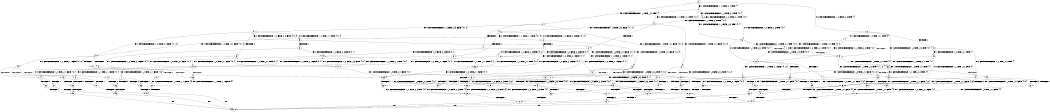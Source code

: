 digraph BCG {
size = "7, 10.5";
center = TRUE;
node [shape = circle];
0 [peripheries = 2];
0 -> 1 [label = "EX !1 !ATOMIC_EXCH_BRANCH (1, +0, TRUE, +0, 1, TRUE) !{}"];
0 -> 2 [label = "EX !2 !ATOMIC_EXCH_BRANCH (1, +1, TRUE, +0, 2, TRUE) !{}"];
0 -> 3 [label = "EX !0 !ATOMIC_EXCH_BRANCH (1, +0, FALSE, +0, 3, TRUE) !{}"];
1 -> 4 [label = "EX !2 !ATOMIC_EXCH_BRANCH (1, +1, TRUE, +0, 2, TRUE) !{0, 1}"];
1 -> 5 [label = "EX !0 !ATOMIC_EXCH_BRANCH (1, +0, FALSE, +0, 3, TRUE) !{0, 1}"];
1 -> 6 [label = "EX !1 !ATOMIC_EXCH_BRANCH (1, +0, TRUE, +0, 1, TRUE) !{0, 1}"];
2 -> 7 [label = "TERMINATE !2"];
2 -> 8 [label = "EX !1 !ATOMIC_EXCH_BRANCH (1, +0, TRUE, +0, 1, FALSE) !{0, 1, 2}"];
2 -> 9 [label = "EX !0 !ATOMIC_EXCH_BRANCH (1, +0, FALSE, +0, 3, FALSE) !{0, 1, 2}"];
3 -> 10 [label = "TERMINATE !0"];
3 -> 11 [label = "EX !1 !ATOMIC_EXCH_BRANCH (1, +0, TRUE, +0, 1, TRUE) !{0}"];
3 -> 12 [label = "EX !2 !ATOMIC_EXCH_BRANCH (1, +1, TRUE, +0, 2, TRUE) !{0}"];
4 -> 13 [label = "TERMINATE !2"];
4 -> 14 [label = "EX !0 !ATOMIC_EXCH_BRANCH (1, +0, FALSE, +0, 3, FALSE) !{0, 1, 2}"];
4 -> 8 [label = "EX !1 !ATOMIC_EXCH_BRANCH (1, +0, TRUE, +0, 1, FALSE) !{0, 1, 2}"];
5 -> 15 [label = "TERMINATE !0"];
5 -> 16 [label = "EX !2 !ATOMIC_EXCH_BRANCH (1, +1, TRUE, +0, 2, TRUE) !{0, 1}"];
5 -> 17 [label = "EX !1 !ATOMIC_EXCH_BRANCH (1, +0, TRUE, +0, 1, TRUE) !{0, 1}"];
6 -> 4 [label = "EX !2 !ATOMIC_EXCH_BRANCH (1, +1, TRUE, +0, 2, TRUE) !{0, 1}"];
6 -> 5 [label = "EX !0 !ATOMIC_EXCH_BRANCH (1, +0, FALSE, +0, 3, TRUE) !{0, 1}"];
6 -> 6 [label = "EX !1 !ATOMIC_EXCH_BRANCH (1, +0, TRUE, +0, 1, TRUE) !{0, 1}"];
7 -> 18 [label = "EX !1 !ATOMIC_EXCH_BRANCH (1, +0, TRUE, +0, 1, FALSE) !{0, 1}"];
7 -> 19 [label = "EX !0 !ATOMIC_EXCH_BRANCH (1, +0, FALSE, +0, 3, FALSE) !{0, 1}"];
8 -> 20 [label = "TERMINATE !1"];
8 -> 21 [label = "TERMINATE !2"];
8 -> 22 [label = "EX !0 !ATOMIC_EXCH_BRANCH (1, +0, FALSE, +0, 3, TRUE) !{0, 1, 2}"];
9 -> 23 [label = "TERMINATE !2"];
9 -> 24 [label = "EX !1 !ATOMIC_EXCH_BRANCH (1, +0, TRUE, +0, 1, FALSE) !{0, 1, 2}"];
9 -> 25 [label = "EX !0 !ATOMIC_EXCH_BRANCH (1, +1, TRUE, +1, 1, TRUE) !{0, 1, 2}"];
10 -> 26 [label = "EX !1 !ATOMIC_EXCH_BRANCH (1, +0, TRUE, +0, 1, TRUE) !{}"];
10 -> 27 [label = "EX !2 !ATOMIC_EXCH_BRANCH (1, +1, TRUE, +0, 2, TRUE) !{}"];
11 -> 15 [label = "TERMINATE !0"];
11 -> 16 [label = "EX !2 !ATOMIC_EXCH_BRANCH (1, +1, TRUE, +0, 2, TRUE) !{0, 1}"];
11 -> 17 [label = "EX !1 !ATOMIC_EXCH_BRANCH (1, +0, TRUE, +0, 1, TRUE) !{0, 1}"];
12 -> 28 [label = "TERMINATE !2"];
12 -> 29 [label = "TERMINATE !0"];
12 -> 30 [label = "EX !1 !ATOMIC_EXCH_BRANCH (1, +0, TRUE, +0, 1, FALSE) !{0, 1, 2}"];
13 -> 31 [label = "EX !0 !ATOMIC_EXCH_BRANCH (1, +0, FALSE, +0, 3, FALSE) !{0, 1}"];
13 -> 18 [label = "EX !1 !ATOMIC_EXCH_BRANCH (1, +0, TRUE, +0, 1, FALSE) !{0, 1}"];
14 -> 32 [label = "TERMINATE !2"];
14 -> 24 [label = "EX !1 !ATOMIC_EXCH_BRANCH (1, +0, TRUE, +0, 1, FALSE) !{0, 1, 2}"];
14 -> 33 [label = "EX !0 !ATOMIC_EXCH_BRANCH (1, +1, TRUE, +1, 1, TRUE) !{0, 1, 2}"];
15 -> 34 [label = "EX !2 !ATOMIC_EXCH_BRANCH (1, +1, TRUE, +0, 2, TRUE) !{1}"];
15 -> 35 [label = "EX !1 !ATOMIC_EXCH_BRANCH (1, +0, TRUE, +0, 1, TRUE) !{1}"];
16 -> 36 [label = "TERMINATE !2"];
16 -> 37 [label = "TERMINATE !0"];
16 -> 30 [label = "EX !1 !ATOMIC_EXCH_BRANCH (1, +0, TRUE, +0, 1, FALSE) !{0, 1, 2}"];
17 -> 15 [label = "TERMINATE !0"];
17 -> 16 [label = "EX !2 !ATOMIC_EXCH_BRANCH (1, +1, TRUE, +0, 2, TRUE) !{0, 1}"];
17 -> 17 [label = "EX !1 !ATOMIC_EXCH_BRANCH (1, +0, TRUE, +0, 1, TRUE) !{0, 1}"];
18 -> 38 [label = "TERMINATE !1"];
18 -> 39 [label = "EX !0 !ATOMIC_EXCH_BRANCH (1, +0, FALSE, +0, 3, TRUE) !{0, 1}"];
19 -> 40 [label = "EX !1 !ATOMIC_EXCH_BRANCH (1, +0, TRUE, +0, 1, FALSE) !{0, 1}"];
19 -> 41 [label = "EX !0 !ATOMIC_EXCH_BRANCH (1, +1, TRUE, +1, 1, TRUE) !{0, 1}"];
20 -> 42 [label = "TERMINATE !2"];
20 -> 43 [label = "EX !0 !ATOMIC_EXCH_BRANCH (1, +0, FALSE, +0, 3, TRUE) !{0, 2}"];
21 -> 38 [label = "TERMINATE !1"];
21 -> 39 [label = "EX !0 !ATOMIC_EXCH_BRANCH (1, +0, FALSE, +0, 3, TRUE) !{0, 1}"];
22 -> 44 [label = "TERMINATE !1"];
22 -> 45 [label = "TERMINATE !2"];
22 -> 46 [label = "TERMINATE !0"];
23 -> 40 [label = "EX !1 !ATOMIC_EXCH_BRANCH (1, +0, TRUE, +0, 1, FALSE) !{0, 1}"];
23 -> 41 [label = "EX !0 !ATOMIC_EXCH_BRANCH (1, +1, TRUE, +1, 1, TRUE) !{0, 1}"];
24 -> 47 [label = "TERMINATE !1"];
24 -> 48 [label = "TERMINATE !2"];
24 -> 49 [label = "EX !0 !ATOMIC_EXCH_BRANCH (1, +1, TRUE, +1, 1, FALSE) !{0, 1, 2}"];
25 -> 50 [label = "TERMINATE !2"];
25 -> 51 [label = "EX !1 !ATOMIC_EXCH_BRANCH (1, +0, TRUE, +0, 1, FALSE) !{0, 1, 2}"];
25 -> 9 [label = "EX !0 !ATOMIC_EXCH_BRANCH (1, +0, FALSE, +0, 3, FALSE) !{0, 1, 2}"];
26 -> 34 [label = "EX !2 !ATOMIC_EXCH_BRANCH (1, +1, TRUE, +0, 2, TRUE) !{1}"];
26 -> 35 [label = "EX !1 !ATOMIC_EXCH_BRANCH (1, +0, TRUE, +0, 1, TRUE) !{1}"];
27 -> 52 [label = "TERMINATE !2"];
27 -> 53 [label = "EX !1 !ATOMIC_EXCH_BRANCH (1, +0, TRUE, +0, 1, FALSE) !{1, 2}"];
28 -> 54 [label = "TERMINATE !0"];
28 -> 55 [label = "EX !1 !ATOMIC_EXCH_BRANCH (1, +0, TRUE, +0, 1, FALSE) !{0, 1}"];
29 -> 52 [label = "TERMINATE !2"];
29 -> 53 [label = "EX !1 !ATOMIC_EXCH_BRANCH (1, +0, TRUE, +0, 1, FALSE) !{1, 2}"];
30 -> 44 [label = "TERMINATE !1"];
30 -> 45 [label = "TERMINATE !2"];
30 -> 46 [label = "TERMINATE !0"];
31 -> 40 [label = "EX !1 !ATOMIC_EXCH_BRANCH (1, +0, TRUE, +0, 1, FALSE) !{0, 1}"];
31 -> 56 [label = "EX !0 !ATOMIC_EXCH_BRANCH (1, +1, TRUE, +1, 1, TRUE) !{0, 1}"];
32 -> 40 [label = "EX !1 !ATOMIC_EXCH_BRANCH (1, +0, TRUE, +0, 1, FALSE) !{0, 1}"];
32 -> 56 [label = "EX !0 !ATOMIC_EXCH_BRANCH (1, +1, TRUE, +1, 1, TRUE) !{0, 1}"];
33 -> 57 [label = "TERMINATE !2"];
33 -> 51 [label = "EX !1 !ATOMIC_EXCH_BRANCH (1, +0, TRUE, +0, 1, FALSE) !{0, 1, 2}"];
33 -> 14 [label = "EX !0 !ATOMIC_EXCH_BRANCH (1, +0, FALSE, +0, 3, FALSE) !{0, 1, 2}"];
34 -> 58 [label = "TERMINATE !2"];
34 -> 53 [label = "EX !1 !ATOMIC_EXCH_BRANCH (1, +0, TRUE, +0, 1, FALSE) !{1, 2}"];
35 -> 34 [label = "EX !2 !ATOMIC_EXCH_BRANCH (1, +1, TRUE, +0, 2, TRUE) !{1}"];
35 -> 35 [label = "EX !1 !ATOMIC_EXCH_BRANCH (1, +0, TRUE, +0, 1, TRUE) !{1}"];
36 -> 59 [label = "TERMINATE !0"];
36 -> 55 [label = "EX !1 !ATOMIC_EXCH_BRANCH (1, +0, TRUE, +0, 1, FALSE) !{0, 1}"];
37 -> 58 [label = "TERMINATE !2"];
37 -> 53 [label = "EX !1 !ATOMIC_EXCH_BRANCH (1, +0, TRUE, +0, 1, FALSE) !{1, 2}"];
38 -> 60 [label = "EX !0 !ATOMIC_EXCH_BRANCH (1, +0, FALSE, +0, 3, TRUE) !{0}"];
39 -> 61 [label = "TERMINATE !1"];
39 -> 62 [label = "TERMINATE !0"];
40 -> 63 [label = "TERMINATE !1"];
40 -> 64 [label = "EX !0 !ATOMIC_EXCH_BRANCH (1, +1, TRUE, +1, 1, FALSE) !{0, 1}"];
41 -> 65 [label = "EX !1 !ATOMIC_EXCH_BRANCH (1, +0, TRUE, +0, 1, FALSE) !{0, 1}"];
41 -> 19 [label = "EX !0 !ATOMIC_EXCH_BRANCH (1, +0, FALSE, +0, 3, FALSE) !{0, 1}"];
42 -> 60 [label = "EX !0 !ATOMIC_EXCH_BRANCH (1, +0, FALSE, +0, 3, TRUE) !{0}"];
43 -> 66 [label = "TERMINATE !2"];
43 -> 67 [label = "TERMINATE !0"];
44 -> 66 [label = "TERMINATE !2"];
44 -> 67 [label = "TERMINATE !0"];
45 -> 61 [label = "TERMINATE !1"];
45 -> 62 [label = "TERMINATE !0"];
46 -> 68 [label = "TERMINATE !1"];
46 -> 69 [label = "TERMINATE !2"];
47 -> 70 [label = "TERMINATE !2"];
47 -> 71 [label = "EX !0 !ATOMIC_EXCH_BRANCH (1, +1, TRUE, +1, 1, FALSE) !{0, 2}"];
48 -> 63 [label = "TERMINATE !1"];
48 -> 64 [label = "EX !0 !ATOMIC_EXCH_BRANCH (1, +1, TRUE, +1, 1, FALSE) !{0, 1}"];
49 -> 72 [label = "TERMINATE !1"];
49 -> 73 [label = "TERMINATE !2"];
49 -> 74 [label = "TERMINATE !0"];
50 -> 65 [label = "EX !1 !ATOMIC_EXCH_BRANCH (1, +0, TRUE, +0, 1, FALSE) !{0, 1}"];
50 -> 19 [label = "EX !0 !ATOMIC_EXCH_BRANCH (1, +0, FALSE, +0, 3, FALSE) !{0, 1}"];
51 -> 75 [label = "TERMINATE !1"];
51 -> 76 [label = "TERMINATE !2"];
51 -> 22 [label = "EX !0 !ATOMIC_EXCH_BRANCH (1, +0, FALSE, +0, 3, TRUE) !{0, 1, 2}"];
52 -> 77 [label = "EX !1 !ATOMIC_EXCH_BRANCH (1, +0, TRUE, +0, 1, FALSE) !{1}"];
53 -> 68 [label = "TERMINATE !1"];
53 -> 69 [label = "TERMINATE !2"];
54 -> 77 [label = "EX !1 !ATOMIC_EXCH_BRANCH (1, +0, TRUE, +0, 1, FALSE) !{1}"];
55 -> 61 [label = "TERMINATE !1"];
55 -> 62 [label = "TERMINATE !0"];
56 -> 65 [label = "EX !1 !ATOMIC_EXCH_BRANCH (1, +0, TRUE, +0, 1, FALSE) !{0, 1}"];
56 -> 31 [label = "EX !0 !ATOMIC_EXCH_BRANCH (1, +0, FALSE, +0, 3, FALSE) !{0, 1}"];
57 -> 65 [label = "EX !1 !ATOMIC_EXCH_BRANCH (1, +0, TRUE, +0, 1, FALSE) !{0, 1}"];
57 -> 31 [label = "EX !0 !ATOMIC_EXCH_BRANCH (1, +0, FALSE, +0, 3, FALSE) !{0, 1}"];
58 -> 77 [label = "EX !1 !ATOMIC_EXCH_BRANCH (1, +0, TRUE, +0, 1, FALSE) !{1}"];
59 -> 77 [label = "EX !1 !ATOMIC_EXCH_BRANCH (1, +0, TRUE, +0, 1, FALSE) !{1}"];
60 -> 78 [label = "TERMINATE !0"];
61 -> 78 [label = "TERMINATE !0"];
62 -> 79 [label = "TERMINATE !1"];
63 -> 80 [label = "EX !0 !ATOMIC_EXCH_BRANCH (1, +1, TRUE, +1, 1, FALSE) !{0}"];
64 -> 81 [label = "TERMINATE !1"];
64 -> 82 [label = "TERMINATE !0"];
65 -> 83 [label = "TERMINATE !1"];
65 -> 39 [label = "EX !0 !ATOMIC_EXCH_BRANCH (1, +0, FALSE, +0, 3, TRUE) !{0, 1}"];
66 -> 78 [label = "TERMINATE !0"];
67 -> 84 [label = "TERMINATE !2"];
68 -> 84 [label = "TERMINATE !2"];
69 -> 79 [label = "TERMINATE !1"];
70 -> 80 [label = "EX !0 !ATOMIC_EXCH_BRANCH (1, +1, TRUE, +1, 1, FALSE) !{0}"];
71 -> 85 [label = "TERMINATE !2"];
71 -> 86 [label = "TERMINATE !0"];
72 -> 85 [label = "TERMINATE !2"];
72 -> 86 [label = "TERMINATE !0"];
73 -> 81 [label = "TERMINATE !1"];
73 -> 82 [label = "TERMINATE !0"];
74 -> 87 [label = "TERMINATE !1"];
74 -> 88 [label = "TERMINATE !2"];
75 -> 89 [label = "TERMINATE !2"];
75 -> 43 [label = "EX !0 !ATOMIC_EXCH_BRANCH (1, +0, FALSE, +0, 3, TRUE) !{0, 2}"];
76 -> 83 [label = "TERMINATE !1"];
76 -> 39 [label = "EX !0 !ATOMIC_EXCH_BRANCH (1, +0, FALSE, +0, 3, TRUE) !{0, 1}"];
77 -> 79 [label = "TERMINATE !1"];
78 -> 90 [label = "exit"];
79 -> 90 [label = "exit"];
80 -> 91 [label = "TERMINATE !0"];
81 -> 91 [label = "TERMINATE !0"];
82 -> 92 [label = "TERMINATE !1"];
83 -> 60 [label = "EX !0 !ATOMIC_EXCH_BRANCH (1, +0, FALSE, +0, 3, TRUE) !{0}"];
84 -> 90 [label = "exit"];
85 -> 91 [label = "TERMINATE !0"];
86 -> 93 [label = "TERMINATE !2"];
87 -> 93 [label = "TERMINATE !2"];
88 -> 92 [label = "TERMINATE !1"];
89 -> 60 [label = "EX !0 !ATOMIC_EXCH_BRANCH (1, +0, FALSE, +0, 3, TRUE) !{0}"];
91 -> 90 [label = "exit"];
92 -> 90 [label = "exit"];
93 -> 90 [label = "exit"];
}
